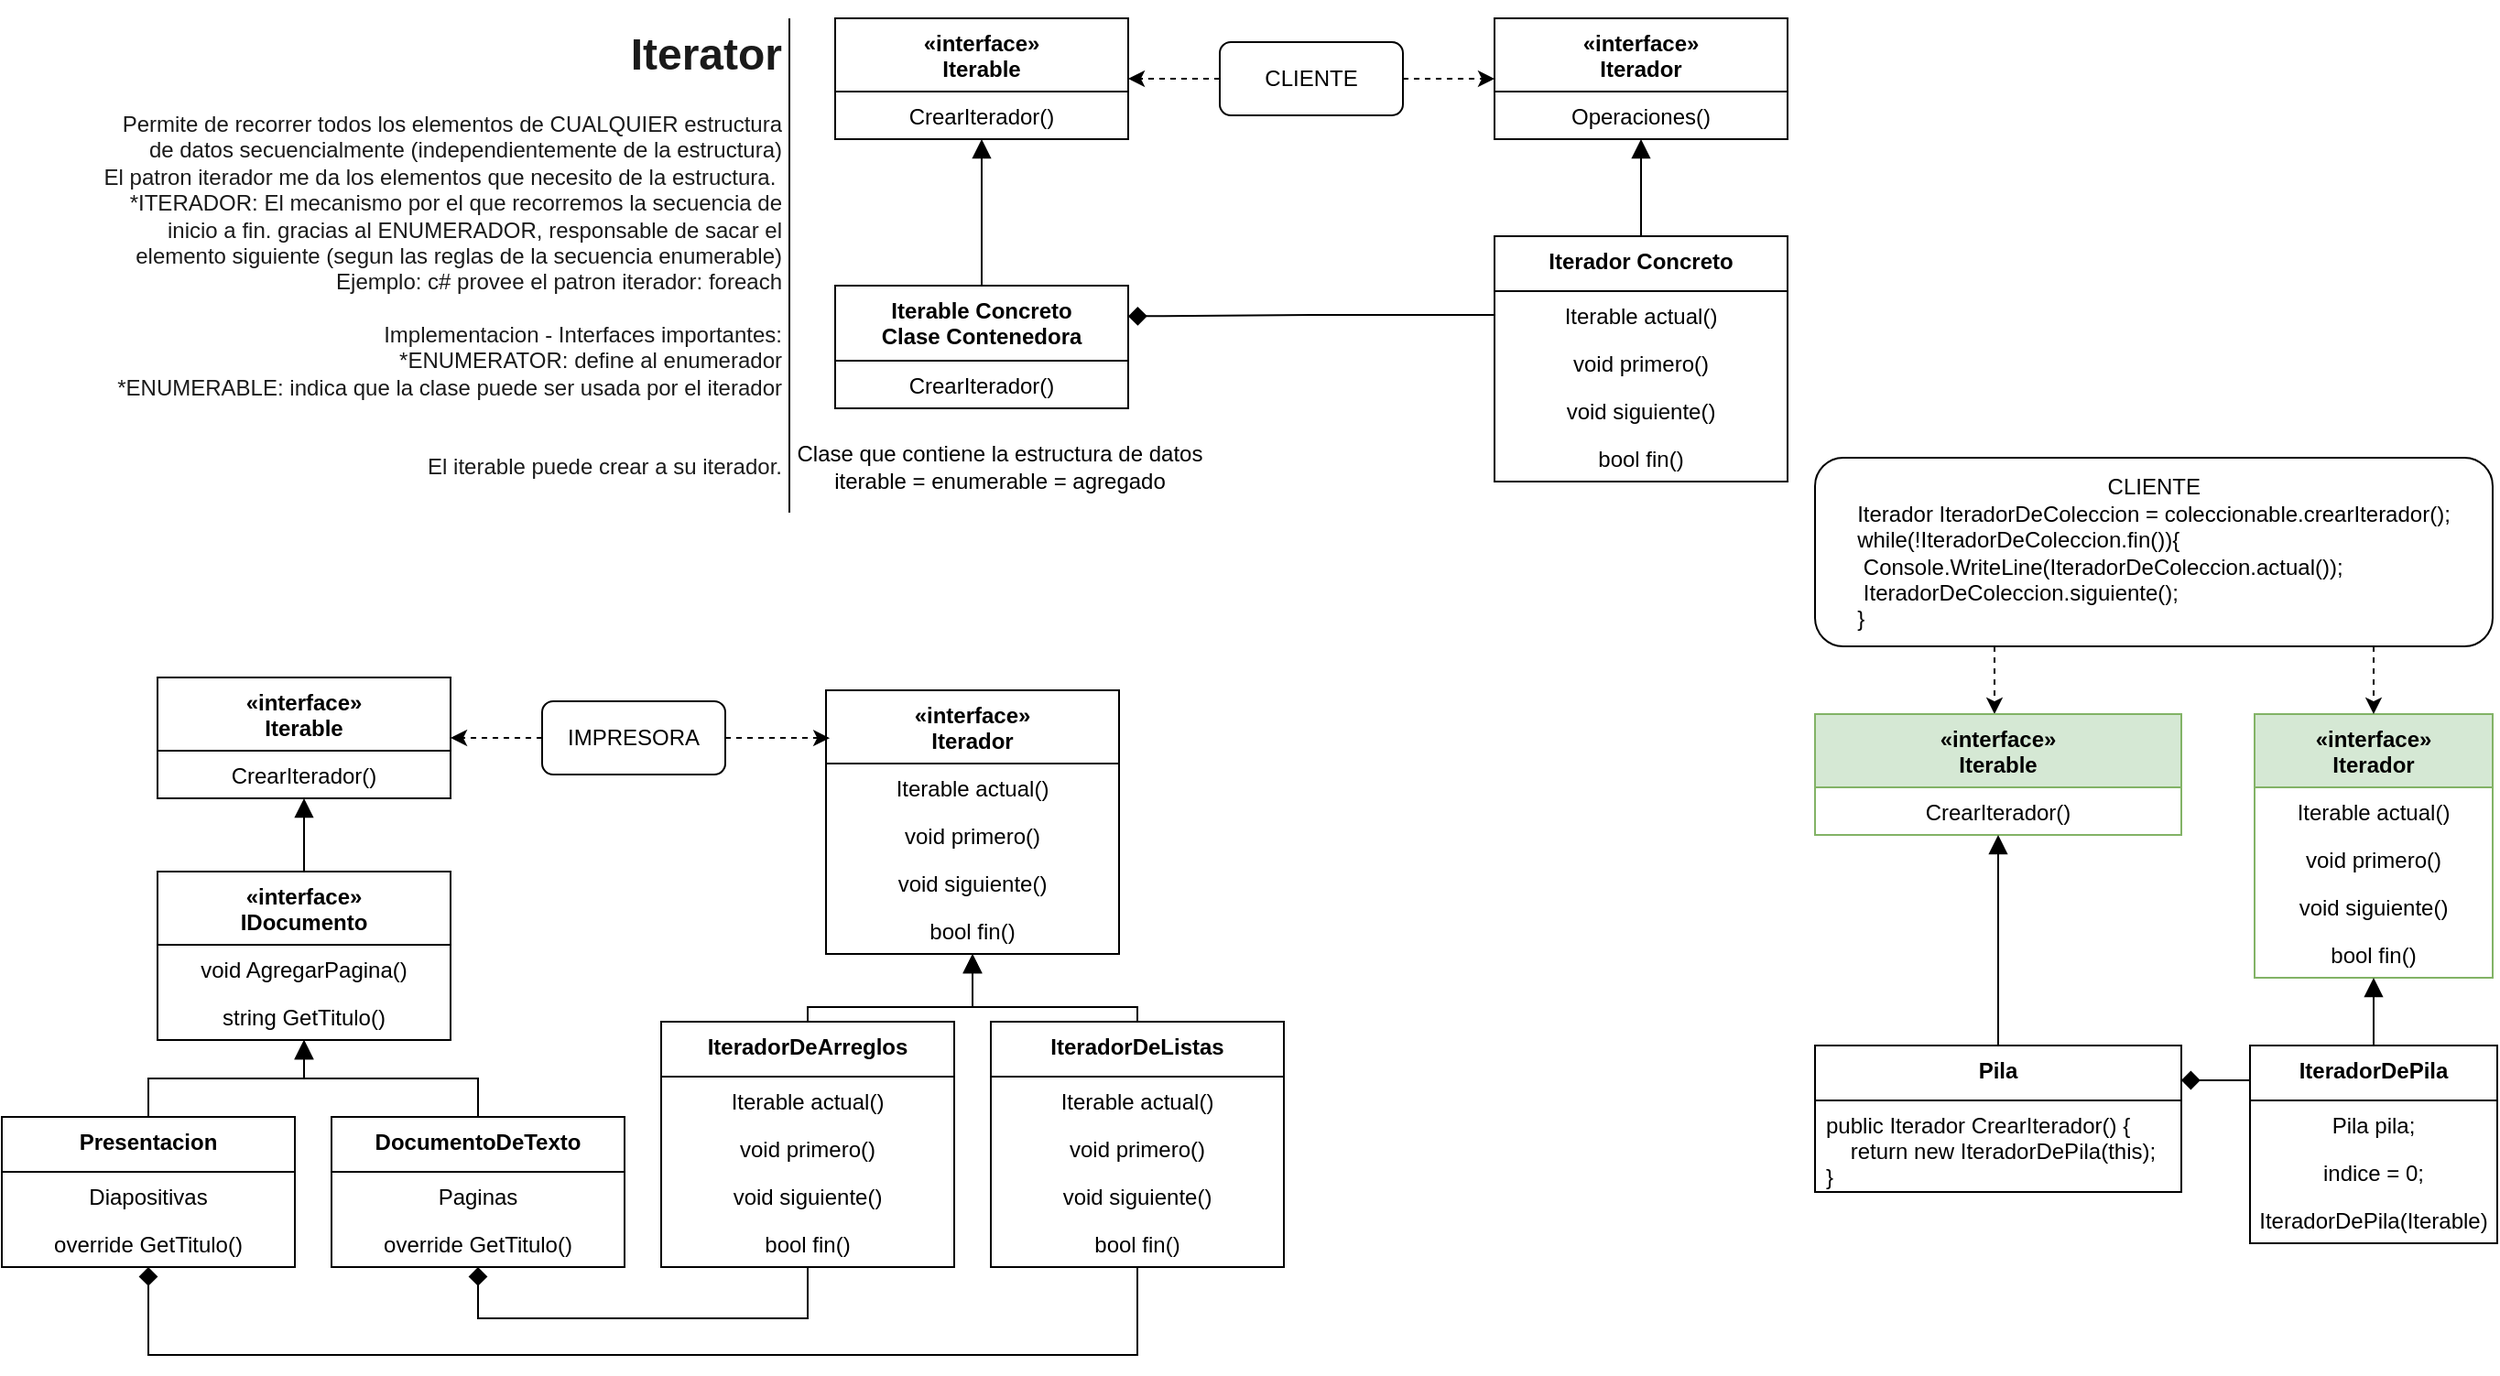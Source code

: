 <mxfile version="14.7.9" type="github" pages="2">
  <diagram name="2 Iterator" id="e7e014a7-5840-1c2e-5031-d8a46d1fe8dd">
    <mxGraphModel dx="2037" dy="520" grid="1" gridSize="10" guides="1" tooltips="1" connect="1" arrows="1" fold="1" page="1" pageScale="1" pageWidth="1169" pageHeight="826" background="#ffffff" math="0" shadow="0">
      <root>
        <mxCell id="0" />
        <mxCell id="1" parent="0" />
        <mxCell id="JFeSRVVw9KBUbHDQCU6g-44" value="«interface»&#xa;Iterable" style="swimlane;fontStyle=1;align=center;verticalAlign=top;childLayout=stackLayout;horizontal=1;startSize=40;horizontalStack=0;resizeParent=1;resizeParentMax=0;resizeLast=0;collapsible=1;marginBottom=0;" parent="1" vertex="1">
          <mxGeometry x="415" y="10" width="160" height="66" as="geometry" />
        </mxCell>
        <mxCell id="JFeSRVVw9KBUbHDQCU6g-47" value="CrearIterador()" style="text;strokeColor=none;fillColor=none;align=center;verticalAlign=top;spacingLeft=4;spacingRight=4;overflow=hidden;rotatable=0;points=[[0,0.5],[1,0.5]];portConstraint=eastwest;" parent="JFeSRVVw9KBUbHDQCU6g-44" vertex="1">
          <mxGeometry y="40" width="160" height="26" as="geometry" />
        </mxCell>
        <mxCell id="JFeSRVVw9KBUbHDQCU6g-48" value="«interface»&#xa;Iterador" style="swimlane;fontStyle=1;align=center;verticalAlign=top;childLayout=stackLayout;horizontal=1;startSize=40;horizontalStack=0;resizeParent=1;resizeParentMax=0;resizeLast=0;collapsible=1;marginBottom=0;" parent="1" vertex="1">
          <mxGeometry x="775" y="10" width="160" height="66" as="geometry" />
        </mxCell>
        <mxCell id="JFeSRVVw9KBUbHDQCU6g-49" value="Operaciones()" style="text;strokeColor=none;fillColor=none;align=center;verticalAlign=top;spacingLeft=4;spacingRight=4;overflow=hidden;rotatable=0;points=[[0,0.5],[1,0.5]];portConstraint=eastwest;" parent="JFeSRVVw9KBUbHDQCU6g-48" vertex="1">
          <mxGeometry y="40" width="160" height="26" as="geometry" />
        </mxCell>
        <mxCell id="JFeSRVVw9KBUbHDQCU6g-50" value="&lt;h1 style=&quot;text-align: right&quot;&gt;&lt;font color=&quot;#1a1a1a&quot;&gt;Iterator&lt;/font&gt;&lt;/h1&gt;&lt;p&gt;&lt;/p&gt;&lt;div style=&quot;text-align: right&quot;&gt;&lt;span style=&quot;color: rgb(26 , 26 , 26)&quot;&gt;Permite de recorrer todos los elementos de CUALQUIER estructura de datos secuencialmente (independientemente de la estructura)&lt;/span&gt;&lt;/div&gt;&lt;font color=&quot;#1a1a1a&quot;&gt;&lt;div style=&quot;text-align: right&quot;&gt;&lt;span&gt;El patron iterador me da los elementos que necesito de la estructura.&amp;nbsp;&lt;/span&gt;&lt;/div&gt;&lt;div style=&quot;text-align: right&quot;&gt;&lt;span&gt;&amp;nbsp;*ITERADOR: El mecanismo por el que recorremos la secuencia de inicio a fin. gracias al&amp;nbsp;&lt;/span&gt;&lt;span&gt;ENUMERADOR, responsable de sacar el elemento siguiente (segun las reglas de la secuencia enumerable)&lt;/span&gt;&lt;/div&gt;&lt;div style=&quot;text-align: right&quot;&gt;&lt;span&gt;Ejemplo: c# provee el patron iterador: foreach&lt;/span&gt;&lt;/div&gt;&lt;div style=&quot;text-align: right&quot;&gt;&lt;span&gt;&lt;br&gt;&lt;/span&gt;&lt;/div&gt;&lt;div style=&quot;text-align: right&quot;&gt;&lt;span&gt;Implementacion - Interfaces importantes:&lt;/span&gt;&lt;/div&gt;&lt;div style=&quot;text-align: right&quot;&gt;&lt;span&gt;&amp;nbsp;*ENUMERATOR: define al enumerador&lt;/span&gt;&lt;/div&gt;&lt;div style=&quot;text-align: right&quot;&gt;&lt;span&gt;&amp;nbsp;*ENUMERABLE: indica que la clase puede ser usada por el iterador&lt;/span&gt;&lt;/div&gt;&lt;div style=&quot;text-align: right&quot;&gt;&lt;span&gt;&lt;br&gt;&lt;/span&gt;&lt;/div&gt;&lt;div style=&quot;text-align: right&quot;&gt;&lt;span&gt;&lt;br&gt;&lt;/span&gt;&lt;/div&gt;&lt;div style=&quot;text-align: right&quot;&gt;&lt;span&gt;El iterable puede crear a su iterador.&lt;/span&gt;&lt;/div&gt;&lt;/font&gt;&lt;p&gt;&lt;/p&gt;" style="text;html=1;strokeColor=none;fillColor=none;spacing=5;spacingTop=-20;whiteSpace=wrap;overflow=hidden;rounded=0;align=center;" parent="1" vertex="1">
          <mxGeometry x="10" y="10" width="380" height="270" as="geometry" />
        </mxCell>
        <mxCell id="JFeSRVVw9KBUbHDQCU6g-52" value="CLIENTE" style="rounded=1;whiteSpace=wrap;html=1;align=center;" parent="1" vertex="1">
          <mxGeometry x="625" y="23" width="100" height="40" as="geometry" />
        </mxCell>
        <mxCell id="JFeSRVVw9KBUbHDQCU6g-53" value="" style="endArrow=classic;html=1;dashed=1;" parent="1" source="JFeSRVVw9KBUbHDQCU6g-52" target="JFeSRVVw9KBUbHDQCU6g-44" edge="1">
          <mxGeometry width="50" height="50" relative="1" as="geometry">
            <mxPoint x="695" y="159" as="sourcePoint" />
            <mxPoint x="745" y="109" as="targetPoint" />
          </mxGeometry>
        </mxCell>
        <mxCell id="JFeSRVVw9KBUbHDQCU6g-54" value="" style="endArrow=classic;html=1;dashed=1;" parent="1" source="JFeSRVVw9KBUbHDQCU6g-52" target="JFeSRVVw9KBUbHDQCU6g-48" edge="1">
          <mxGeometry width="50" height="50" relative="1" as="geometry">
            <mxPoint x="695" y="159" as="sourcePoint" />
            <mxPoint x="745" y="109" as="targetPoint" />
          </mxGeometry>
        </mxCell>
        <mxCell id="JFeSRVVw9KBUbHDQCU6g-55" value="Iterador Concreto" style="swimlane;fontStyle=1;align=center;verticalAlign=top;childLayout=stackLayout;horizontal=1;startSize=30;horizontalStack=0;resizeParent=1;resizeParentMax=0;resizeLast=0;collapsible=1;marginBottom=0;" parent="1" vertex="1">
          <mxGeometry x="775" y="129" width="160" height="134" as="geometry" />
        </mxCell>
        <mxCell id="JFeSRVVw9KBUbHDQCU6g-65" value="Iterable actual()&#xa;" style="text;strokeColor=none;fillColor=none;align=center;verticalAlign=top;spacingLeft=4;spacingRight=4;overflow=hidden;rotatable=0;points=[[0,0.5],[1,0.5]];portConstraint=eastwest;" parent="JFeSRVVw9KBUbHDQCU6g-55" vertex="1">
          <mxGeometry y="30" width="160" height="26" as="geometry" />
        </mxCell>
        <mxCell id="JFeSRVVw9KBUbHDQCU6g-56" value="void primero()&#xa;" style="text;strokeColor=none;fillColor=none;align=center;verticalAlign=top;spacingLeft=4;spacingRight=4;overflow=hidden;rotatable=0;points=[[0,0.5],[1,0.5]];portConstraint=eastwest;" parent="JFeSRVVw9KBUbHDQCU6g-55" vertex="1">
          <mxGeometry y="56" width="160" height="26" as="geometry" />
        </mxCell>
        <mxCell id="JFeSRVVw9KBUbHDQCU6g-64" value="void siguiente()&#xa;" style="text;strokeColor=none;fillColor=none;align=center;verticalAlign=top;spacingLeft=4;spacingRight=4;overflow=hidden;rotatable=0;points=[[0,0.5],[1,0.5]];portConstraint=eastwest;" parent="JFeSRVVw9KBUbHDQCU6g-55" vertex="1">
          <mxGeometry y="82" width="160" height="26" as="geometry" />
        </mxCell>
        <mxCell id="JFeSRVVw9KBUbHDQCU6g-66" value="bool fin()&#xa;" style="text;strokeColor=none;fillColor=none;align=center;verticalAlign=top;spacingLeft=4;spacingRight=4;overflow=hidden;rotatable=0;points=[[0,0.5],[1,0.5]];portConstraint=eastwest;" parent="JFeSRVVw9KBUbHDQCU6g-55" vertex="1">
          <mxGeometry y="108" width="160" height="26" as="geometry" />
        </mxCell>
        <mxCell id="JFeSRVVw9KBUbHDQCU6g-57" value="Iterable Concreto&#xa;Clase Contenedora" style="swimlane;fontStyle=1;align=center;verticalAlign=top;childLayout=stackLayout;horizontal=1;startSize=41;horizontalStack=0;resizeParent=1;resizeParentMax=0;resizeLast=0;collapsible=1;marginBottom=0;" parent="1" vertex="1">
          <mxGeometry x="415" y="156" width="160" height="67" as="geometry" />
        </mxCell>
        <mxCell id="JFeSRVVw9KBUbHDQCU6g-58" value="CrearIterador()" style="text;strokeColor=none;fillColor=none;align=center;verticalAlign=top;spacingLeft=4;spacingRight=4;overflow=hidden;rotatable=0;points=[[0,0.5],[1,0.5]];portConstraint=eastwest;" parent="JFeSRVVw9KBUbHDQCU6g-57" vertex="1">
          <mxGeometry y="41" width="160" height="26" as="geometry" />
        </mxCell>
        <mxCell id="JFeSRVVw9KBUbHDQCU6g-59" value="" style="endArrow=block;html=1;endFill=1;endSize=8;" parent="1" source="JFeSRVVw9KBUbHDQCU6g-57" target="JFeSRVVw9KBUbHDQCU6g-44" edge="1">
          <mxGeometry width="50" height="50" relative="1" as="geometry">
            <mxPoint x="695" y="159" as="sourcePoint" />
            <mxPoint x="745" y="109" as="targetPoint" />
          </mxGeometry>
        </mxCell>
        <mxCell id="JFeSRVVw9KBUbHDQCU6g-60" value="" style="endArrow=block;html=1;endFill=1;endSize=8;" parent="1" source="JFeSRVVw9KBUbHDQCU6g-55" target="JFeSRVVw9KBUbHDQCU6g-48" edge="1">
          <mxGeometry width="50" height="50" relative="1" as="geometry">
            <mxPoint x="615" y="159" as="sourcePoint" />
            <mxPoint x="665" y="109" as="targetPoint" />
          </mxGeometry>
        </mxCell>
        <mxCell id="JFeSRVVw9KBUbHDQCU6g-63" value="Clase que contiene la estructura de datos &lt;br&gt;iterable =&amp;nbsp;enumerable =&amp;nbsp;agregado" style="text;html=1;strokeColor=none;fillColor=none;align=center;verticalAlign=middle;whiteSpace=wrap;rounded=0;" parent="1" vertex="1">
          <mxGeometry x="390" y="230" width="230" height="50" as="geometry" />
        </mxCell>
        <mxCell id="JFeSRVVw9KBUbHDQCU6g-61" value="" style="endArrow=diamond;html=1;endFill=1;endSize=8;exitX=0;exitY=0.5;exitDx=0;exitDy=0;edgeStyle=orthogonalEdgeStyle;rounded=0;entryX=1;entryY=0.25;entryDx=0;entryDy=0;" parent="1" source="JFeSRVVw9KBUbHDQCU6g-65" target="JFeSRVVw9KBUbHDQCU6g-57" edge="1">
          <mxGeometry width="50" height="50" relative="1" as="geometry">
            <mxPoint x="695" y="159" as="sourcePoint" />
            <mxPoint x="745" y="109" as="targetPoint" />
          </mxGeometry>
        </mxCell>
        <mxCell id="JFeSRVVw9KBUbHDQCU6g-67" value="«interface»&#xa;IDocumento" style="swimlane;fontStyle=1;align=center;verticalAlign=top;childLayout=stackLayout;horizontal=1;startSize=40;horizontalStack=0;resizeParent=1;resizeParentMax=0;resizeLast=0;collapsible=1;marginBottom=0;" parent="1" vertex="1">
          <mxGeometry x="45" y="476" width="160" height="92" as="geometry" />
        </mxCell>
        <mxCell id="JFeSRVVw9KBUbHDQCU6g-68" value="void AgregarPagina()" style="text;strokeColor=none;fillColor=none;align=center;verticalAlign=top;spacingLeft=4;spacingRight=4;overflow=hidden;rotatable=0;points=[[0,0.5],[1,0.5]];portConstraint=eastwest;" parent="JFeSRVVw9KBUbHDQCU6g-67" vertex="1">
          <mxGeometry y="40" width="160" height="26" as="geometry" />
        </mxCell>
        <mxCell id="JFeSRVVw9KBUbHDQCU6g-88" value="string GetTitulo()" style="text;strokeColor=none;fillColor=none;align=center;verticalAlign=top;spacingLeft=4;spacingRight=4;overflow=hidden;rotatable=0;points=[[0,0.5],[1,0.5]];portConstraint=eastwest;" parent="JFeSRVVw9KBUbHDQCU6g-67" vertex="1">
          <mxGeometry y="66" width="160" height="26" as="geometry" />
        </mxCell>
        <mxCell id="JFeSRVVw9KBUbHDQCU6g-69" value="«interface»&#xa;Iterador" style="swimlane;fontStyle=1;align=center;verticalAlign=top;childLayout=stackLayout;horizontal=1;startSize=40;horizontalStack=0;resizeParent=1;resizeParentMax=0;resizeLast=0;collapsible=1;marginBottom=0;" parent="1" vertex="1">
          <mxGeometry x="410" y="377" width="160" height="144" as="geometry" />
        </mxCell>
        <mxCell id="JFeSRVVw9KBUbHDQCU6g-104" value="Iterable actual()&#xa;" style="text;strokeColor=none;fillColor=none;align=center;verticalAlign=top;spacingLeft=4;spacingRight=4;overflow=hidden;rotatable=0;points=[[0,0.5],[1,0.5]];portConstraint=eastwest;" parent="JFeSRVVw9KBUbHDQCU6g-69" vertex="1">
          <mxGeometry y="40" width="160" height="26" as="geometry" />
        </mxCell>
        <mxCell id="JFeSRVVw9KBUbHDQCU6g-103" value="void primero()&#xa;" style="text;strokeColor=none;fillColor=none;align=center;verticalAlign=top;spacingLeft=4;spacingRight=4;overflow=hidden;rotatable=0;points=[[0,0.5],[1,0.5]];portConstraint=eastwest;" parent="JFeSRVVw9KBUbHDQCU6g-69" vertex="1">
          <mxGeometry y="66" width="160" height="26" as="geometry" />
        </mxCell>
        <mxCell id="JFeSRVVw9KBUbHDQCU6g-102" value="void siguiente()&#xa;" style="text;strokeColor=none;fillColor=none;align=center;verticalAlign=top;spacingLeft=4;spacingRight=4;overflow=hidden;rotatable=0;points=[[0,0.5],[1,0.5]];portConstraint=eastwest;" parent="JFeSRVVw9KBUbHDQCU6g-69" vertex="1">
          <mxGeometry y="92" width="160" height="26" as="geometry" />
        </mxCell>
        <mxCell id="JFeSRVVw9KBUbHDQCU6g-101" value="bool fin()&#xa;" style="text;strokeColor=none;fillColor=none;align=center;verticalAlign=top;spacingLeft=4;spacingRight=4;overflow=hidden;rotatable=0;points=[[0,0.5],[1,0.5]];portConstraint=eastwest;" parent="JFeSRVVw9KBUbHDQCU6g-69" vertex="1">
          <mxGeometry y="118" width="160" height="26" as="geometry" />
        </mxCell>
        <mxCell id="JFeSRVVw9KBUbHDQCU6g-71" value="IMPRESORA" style="rounded=1;whiteSpace=wrap;html=1;align=center;" parent="1" vertex="1">
          <mxGeometry x="255" y="383" width="100" height="40" as="geometry" />
        </mxCell>
        <mxCell id="JFeSRVVw9KBUbHDQCU6g-72" value="" style="endArrow=classic;html=1;dashed=1;" parent="1" source="JFeSRVVw9KBUbHDQCU6g-71" target="JFeSRVVw9KBUbHDQCU6g-86" edge="1">
          <mxGeometry width="50" height="50" relative="1" as="geometry">
            <mxPoint x="325" y="519" as="sourcePoint" />
            <mxPoint x="375" y="469" as="targetPoint" />
          </mxGeometry>
        </mxCell>
        <mxCell id="JFeSRVVw9KBUbHDQCU6g-73" value="" style="endArrow=classic;html=1;dashed=1;entryX=0.013;entryY=0.181;entryDx=0;entryDy=0;entryPerimeter=0;" parent="1" source="JFeSRVVw9KBUbHDQCU6g-71" target="JFeSRVVw9KBUbHDQCU6g-69" edge="1">
          <mxGeometry width="50" height="50" relative="1" as="geometry">
            <mxPoint x="325" y="519" as="sourcePoint" />
            <mxPoint x="375" y="469" as="targetPoint" />
          </mxGeometry>
        </mxCell>
        <mxCell id="JFeSRVVw9KBUbHDQCU6g-74" value="IteradorDeArreglos" style="swimlane;fontStyle=1;align=center;verticalAlign=top;childLayout=stackLayout;horizontal=1;startSize=30;horizontalStack=0;resizeParent=1;resizeParentMax=0;resizeLast=0;collapsible=1;marginBottom=0;" parent="1" vertex="1">
          <mxGeometry x="320" y="558" width="160" height="134" as="geometry" />
        </mxCell>
        <mxCell id="JFeSRVVw9KBUbHDQCU6g-75" value="Iterable actual()&#xa;" style="text;strokeColor=none;fillColor=none;align=center;verticalAlign=top;spacingLeft=4;spacingRight=4;overflow=hidden;rotatable=0;points=[[0,0.5],[1,0.5]];portConstraint=eastwest;" parent="JFeSRVVw9KBUbHDQCU6g-74" vertex="1">
          <mxGeometry y="30" width="160" height="26" as="geometry" />
        </mxCell>
        <mxCell id="JFeSRVVw9KBUbHDQCU6g-76" value="void primero()&#xa;" style="text;strokeColor=none;fillColor=none;align=center;verticalAlign=top;spacingLeft=4;spacingRight=4;overflow=hidden;rotatable=0;points=[[0,0.5],[1,0.5]];portConstraint=eastwest;" parent="JFeSRVVw9KBUbHDQCU6g-74" vertex="1">
          <mxGeometry y="56" width="160" height="26" as="geometry" />
        </mxCell>
        <mxCell id="JFeSRVVw9KBUbHDQCU6g-77" value="void siguiente()&#xa;" style="text;strokeColor=none;fillColor=none;align=center;verticalAlign=top;spacingLeft=4;spacingRight=4;overflow=hidden;rotatable=0;points=[[0,0.5],[1,0.5]];portConstraint=eastwest;" parent="JFeSRVVw9KBUbHDQCU6g-74" vertex="1">
          <mxGeometry y="82" width="160" height="26" as="geometry" />
        </mxCell>
        <mxCell id="JFeSRVVw9KBUbHDQCU6g-78" value="bool fin()&#xa;" style="text;strokeColor=none;fillColor=none;align=center;verticalAlign=top;spacingLeft=4;spacingRight=4;overflow=hidden;rotatable=0;points=[[0,0.5],[1,0.5]];portConstraint=eastwest;" parent="JFeSRVVw9KBUbHDQCU6g-74" vertex="1">
          <mxGeometry y="108" width="160" height="26" as="geometry" />
        </mxCell>
        <mxCell id="JFeSRVVw9KBUbHDQCU6g-79" value="DocumentoDeTexto" style="swimlane;fontStyle=1;align=center;verticalAlign=top;childLayout=stackLayout;horizontal=1;startSize=30;horizontalStack=0;resizeParent=1;resizeParentMax=0;resizeLast=0;collapsible=1;marginBottom=0;" parent="1" vertex="1">
          <mxGeometry x="140" y="610" width="160" height="82" as="geometry" />
        </mxCell>
        <mxCell id="JFeSRVVw9KBUbHDQCU6g-80" value="Paginas" style="text;strokeColor=none;fillColor=none;align=center;verticalAlign=top;spacingLeft=4;spacingRight=4;overflow=hidden;rotatable=0;points=[[0,0.5],[1,0.5]];portConstraint=eastwest;" parent="JFeSRVVw9KBUbHDQCU6g-79" vertex="1">
          <mxGeometry y="30" width="160" height="26" as="geometry" />
        </mxCell>
        <mxCell id="JFeSRVVw9KBUbHDQCU6g-90" value="override GetTitulo()" style="text;strokeColor=none;fillColor=none;align=center;verticalAlign=top;spacingLeft=4;spacingRight=4;overflow=hidden;rotatable=0;points=[[0,0.5],[1,0.5]];portConstraint=eastwest;" parent="JFeSRVVw9KBUbHDQCU6g-79" vertex="1">
          <mxGeometry y="56" width="160" height="26" as="geometry" />
        </mxCell>
        <mxCell id="JFeSRVVw9KBUbHDQCU6g-81" value="" style="endArrow=block;html=1;endFill=1;endSize=8;edgeStyle=orthogonalEdgeStyle;rounded=0;" parent="1" source="JFeSRVVw9KBUbHDQCU6g-79" target="JFeSRVVw9KBUbHDQCU6g-67" edge="1">
          <mxGeometry width="50" height="50" relative="1" as="geometry">
            <mxPoint x="325" y="572" as="sourcePoint" />
            <mxPoint x="375" y="522" as="targetPoint" />
          </mxGeometry>
        </mxCell>
        <mxCell id="JFeSRVVw9KBUbHDQCU6g-82" value="" style="endArrow=block;html=1;endFill=1;endSize=8;rounded=0;edgeStyle=orthogonalEdgeStyle;" parent="1" source="JFeSRVVw9KBUbHDQCU6g-74" target="JFeSRVVw9KBUbHDQCU6g-69" edge="1">
          <mxGeometry width="50" height="50" relative="1" as="geometry">
            <mxPoint x="245" y="519" as="sourcePoint" />
            <mxPoint x="295" y="469" as="targetPoint" />
            <Array as="points">
              <mxPoint x="400" y="550" />
              <mxPoint x="490" y="550" />
            </Array>
          </mxGeometry>
        </mxCell>
        <mxCell id="JFeSRVVw9KBUbHDQCU6g-84" value="" style="endArrow=diamond;html=1;endFill=1;endSize=8;edgeStyle=orthogonalEdgeStyle;rounded=0;" parent="1" source="JFeSRVVw9KBUbHDQCU6g-105" target="JFeSRVVw9KBUbHDQCU6g-97" edge="1">
          <mxGeometry width="50" height="50" relative="1" as="geometry">
            <mxPoint x="325" y="519" as="sourcePoint" />
            <mxPoint x="375" y="469" as="targetPoint" />
            <Array as="points">
              <mxPoint x="580" y="740" />
              <mxPoint x="40" y="740" />
            </Array>
          </mxGeometry>
        </mxCell>
        <mxCell id="JFeSRVVw9KBUbHDQCU6g-85" value="" style="endArrow=none;html=1;endSize=8;entryX=1;entryY=0;entryDx=0;entryDy=0;exitX=1;exitY=1;exitDx=0;exitDy=0;" parent="1" source="JFeSRVVw9KBUbHDQCU6g-50" target="JFeSRVVw9KBUbHDQCU6g-50" edge="1">
          <mxGeometry width="50" height="50" relative="1" as="geometry">
            <mxPoint x="520" y="230" as="sourcePoint" />
            <mxPoint x="570" y="180" as="targetPoint" />
          </mxGeometry>
        </mxCell>
        <mxCell id="JFeSRVVw9KBUbHDQCU6g-86" value="«interface»&#xa;Iterable" style="swimlane;fontStyle=1;align=center;verticalAlign=top;childLayout=stackLayout;horizontal=1;startSize=40;horizontalStack=0;resizeParent=1;resizeParentMax=0;resizeLast=0;collapsible=1;marginBottom=0;" parent="1" vertex="1">
          <mxGeometry x="45" y="370" width="160" height="66" as="geometry" />
        </mxCell>
        <mxCell id="JFeSRVVw9KBUbHDQCU6g-87" value="CrearIterador()" style="text;strokeColor=none;fillColor=none;align=center;verticalAlign=top;spacingLeft=4;spacingRight=4;overflow=hidden;rotatable=0;points=[[0,0.5],[1,0.5]];portConstraint=eastwest;" parent="JFeSRVVw9KBUbHDQCU6g-86" vertex="1">
          <mxGeometry y="40" width="160" height="26" as="geometry" />
        </mxCell>
        <mxCell id="JFeSRVVw9KBUbHDQCU6g-89" value="" style="endArrow=block;html=1;endFill=1;endSize=8;" parent="1" source="JFeSRVVw9KBUbHDQCU6g-67" target="JFeSRVVw9KBUbHDQCU6g-86" edge="1">
          <mxGeometry width="50" height="50" relative="1" as="geometry">
            <mxPoint x="125" y="610" as="sourcePoint" />
            <mxPoint x="110" y="400" as="targetPoint" />
          </mxGeometry>
        </mxCell>
        <mxCell id="JFeSRVVw9KBUbHDQCU6g-97" value="Presentacion" style="swimlane;fontStyle=1;align=center;verticalAlign=top;childLayout=stackLayout;horizontal=1;startSize=30;horizontalStack=0;resizeParent=1;resizeParentMax=0;resizeLast=0;collapsible=1;marginBottom=0;" parent="1" vertex="1">
          <mxGeometry x="-40" y="610" width="160" height="82" as="geometry" />
        </mxCell>
        <mxCell id="JFeSRVVw9KBUbHDQCU6g-98" value="Diapositivas" style="text;strokeColor=none;fillColor=none;align=center;verticalAlign=top;spacingLeft=4;spacingRight=4;overflow=hidden;rotatable=0;points=[[0,0.5],[1,0.5]];portConstraint=eastwest;" parent="JFeSRVVw9KBUbHDQCU6g-97" vertex="1">
          <mxGeometry y="30" width="160" height="26" as="geometry" />
        </mxCell>
        <mxCell id="JFeSRVVw9KBUbHDQCU6g-99" value="override GetTitulo()" style="text;strokeColor=none;fillColor=none;align=center;verticalAlign=top;spacingLeft=4;spacingRight=4;overflow=hidden;rotatable=0;points=[[0,0.5],[1,0.5]];portConstraint=eastwest;" parent="JFeSRVVw9KBUbHDQCU6g-97" vertex="1">
          <mxGeometry y="56" width="160" height="26" as="geometry" />
        </mxCell>
        <mxCell id="JFeSRVVw9KBUbHDQCU6g-100" value="" style="endArrow=block;html=1;endFill=1;endSize=8;edgeStyle=orthogonalEdgeStyle;rounded=0;" parent="1" source="JFeSRVVw9KBUbHDQCU6g-97" target="JFeSRVVw9KBUbHDQCU6g-67" edge="1">
          <mxGeometry width="50" height="50" relative="1" as="geometry">
            <mxPoint x="325" y="572" as="sourcePoint" />
            <mxPoint x="375" y="522" as="targetPoint" />
          </mxGeometry>
        </mxCell>
        <mxCell id="JFeSRVVw9KBUbHDQCU6g-105" value="IteradorDeListas" style="swimlane;fontStyle=1;align=center;verticalAlign=top;childLayout=stackLayout;horizontal=1;startSize=30;horizontalStack=0;resizeParent=1;resizeParentMax=0;resizeLast=0;collapsible=1;marginBottom=0;" parent="1" vertex="1">
          <mxGeometry x="500" y="558" width="160" height="134" as="geometry" />
        </mxCell>
        <mxCell id="JFeSRVVw9KBUbHDQCU6g-106" value="Iterable actual()&#xa;" style="text;strokeColor=none;fillColor=none;align=center;verticalAlign=top;spacingLeft=4;spacingRight=4;overflow=hidden;rotatable=0;points=[[0,0.5],[1,0.5]];portConstraint=eastwest;" parent="JFeSRVVw9KBUbHDQCU6g-105" vertex="1">
          <mxGeometry y="30" width="160" height="26" as="geometry" />
        </mxCell>
        <mxCell id="JFeSRVVw9KBUbHDQCU6g-107" value="void primero()&#xa;" style="text;strokeColor=none;fillColor=none;align=center;verticalAlign=top;spacingLeft=4;spacingRight=4;overflow=hidden;rotatable=0;points=[[0,0.5],[1,0.5]];portConstraint=eastwest;" parent="JFeSRVVw9KBUbHDQCU6g-105" vertex="1">
          <mxGeometry y="56" width="160" height="26" as="geometry" />
        </mxCell>
        <mxCell id="JFeSRVVw9KBUbHDQCU6g-108" value="void siguiente()&#xa;" style="text;strokeColor=none;fillColor=none;align=center;verticalAlign=top;spacingLeft=4;spacingRight=4;overflow=hidden;rotatable=0;points=[[0,0.5],[1,0.5]];portConstraint=eastwest;" parent="JFeSRVVw9KBUbHDQCU6g-105" vertex="1">
          <mxGeometry y="82" width="160" height="26" as="geometry" />
        </mxCell>
        <mxCell id="JFeSRVVw9KBUbHDQCU6g-109" value="bool fin()&#xa;" style="text;strokeColor=none;fillColor=none;align=center;verticalAlign=top;spacingLeft=4;spacingRight=4;overflow=hidden;rotatable=0;points=[[0,0.5],[1,0.5]];portConstraint=eastwest;" parent="JFeSRVVw9KBUbHDQCU6g-105" vertex="1">
          <mxGeometry y="108" width="160" height="26" as="geometry" />
        </mxCell>
        <mxCell id="JFeSRVVw9KBUbHDQCU6g-110" value="" style="endArrow=block;html=1;endFill=1;endSize=8;rounded=0;edgeStyle=orthogonalEdgeStyle;" parent="1" source="JFeSRVVw9KBUbHDQCU6g-105" target="JFeSRVVw9KBUbHDQCU6g-69" edge="1">
          <mxGeometry width="50" height="50" relative="1" as="geometry">
            <mxPoint x="245" y="519" as="sourcePoint" />
            <mxPoint x="295" y="469" as="targetPoint" />
            <Array as="points">
              <mxPoint x="580" y="550" />
              <mxPoint x="490" y="550" />
            </Array>
          </mxGeometry>
        </mxCell>
        <mxCell id="JFeSRVVw9KBUbHDQCU6g-111" value="" style="endArrow=diamond;html=1;endFill=1;endSize=8;edgeStyle=orthogonalEdgeStyle;rounded=0;" parent="1" source="JFeSRVVw9KBUbHDQCU6g-74" target="JFeSRVVw9KBUbHDQCU6g-79" edge="1">
          <mxGeometry width="50" height="50" relative="1" as="geometry">
            <mxPoint x="325" y="519" as="sourcePoint" />
            <mxPoint x="375" y="469" as="targetPoint" />
            <Array as="points">
              <mxPoint x="400" y="720" />
              <mxPoint x="220" y="720" />
            </Array>
          </mxGeometry>
        </mxCell>
        <mxCell id="2lq2OYKsWKOns44vndsd-4" value="«interface»&#xa;Iterador" style="swimlane;fontStyle=1;align=center;verticalAlign=top;childLayout=stackLayout;horizontal=1;startSize=40;horizontalStack=0;resizeParent=1;resizeParentMax=0;resizeLast=0;collapsible=1;marginBottom=0;fillColor=#d5e8d4;strokeColor=#82b366;" parent="1" vertex="1">
          <mxGeometry x="1190" y="390" width="130" height="144" as="geometry" />
        </mxCell>
        <mxCell id="2lq2OYKsWKOns44vndsd-5" value="Iterable actual()&#xa;" style="text;strokeColor=none;fillColor=none;align=center;verticalAlign=top;spacingLeft=4;spacingRight=4;overflow=hidden;rotatable=0;points=[[0,0.5],[1,0.5]];portConstraint=eastwest;" parent="2lq2OYKsWKOns44vndsd-4" vertex="1">
          <mxGeometry y="40" width="130" height="26" as="geometry" />
        </mxCell>
        <mxCell id="2lq2OYKsWKOns44vndsd-6" value="void primero()&#xa;" style="text;strokeColor=none;fillColor=none;align=center;verticalAlign=top;spacingLeft=4;spacingRight=4;overflow=hidden;rotatable=0;points=[[0,0.5],[1,0.5]];portConstraint=eastwest;" parent="2lq2OYKsWKOns44vndsd-4" vertex="1">
          <mxGeometry y="66" width="130" height="26" as="geometry" />
        </mxCell>
        <mxCell id="2lq2OYKsWKOns44vndsd-7" value="void siguiente()&#xa;" style="text;strokeColor=none;fillColor=none;align=center;verticalAlign=top;spacingLeft=4;spacingRight=4;overflow=hidden;rotatable=0;points=[[0,0.5],[1,0.5]];portConstraint=eastwest;" parent="2lq2OYKsWKOns44vndsd-4" vertex="1">
          <mxGeometry y="92" width="130" height="26" as="geometry" />
        </mxCell>
        <mxCell id="2lq2OYKsWKOns44vndsd-8" value="bool fin()&#xa;" style="text;strokeColor=none;fillColor=none;align=center;verticalAlign=top;spacingLeft=4;spacingRight=4;overflow=hidden;rotatable=0;points=[[0,0.5],[1,0.5]];portConstraint=eastwest;" parent="2lq2OYKsWKOns44vndsd-4" vertex="1">
          <mxGeometry y="118" width="130" height="26" as="geometry" />
        </mxCell>
        <mxCell id="2lq2OYKsWKOns44vndsd-9" value="&lt;div style=&quot;text-align: left&quot;&gt;&amp;nbsp; &amp;nbsp; &amp;nbsp; &amp;nbsp; &amp;nbsp; &amp;nbsp; &amp;nbsp; &amp;nbsp; &amp;nbsp; &amp;nbsp; &amp;nbsp; &amp;nbsp; &amp;nbsp; &amp;nbsp; &amp;nbsp; &amp;nbsp; &amp;nbsp; &amp;nbsp; &amp;nbsp; &amp;nbsp; &amp;nbsp;CLIENTE&lt;/div&gt;&lt;div style=&quot;text-align: left&quot;&gt;Iterador IteradorDeColeccion = coleccionable.crearIterador();&lt;/div&gt;&lt;div style=&quot;text-align: left&quot;&gt;while(!IteradorDeColeccion.fin()){&lt;/div&gt;&lt;div style=&quot;text-align: left&quot;&gt;&lt;span&gt;	&lt;/span&gt;&lt;span style=&quot;white-space: pre&quot;&gt;	&lt;/span&gt;Console.WriteLine(IteradorDeColeccion.actual());&lt;/div&gt;&lt;div style=&quot;text-align: left&quot;&gt;&lt;span&gt;	&lt;/span&gt;&lt;span style=&quot;white-space: pre&quot;&gt;	&lt;/span&gt;IteradorDeColeccion.siguiente();&lt;/div&gt;&lt;div style=&quot;text-align: left&quot;&gt;}&lt;/div&gt;" style="rounded=1;whiteSpace=wrap;html=1;align=center;" parent="1" vertex="1">
          <mxGeometry x="950" y="250" width="370" height="103" as="geometry" />
        </mxCell>
        <mxCell id="2lq2OYKsWKOns44vndsd-10" value="" style="endArrow=classic;html=1;dashed=1;rounded=0;edgeStyle=orthogonalEdgeStyle;" parent="1" source="2lq2OYKsWKOns44vndsd-9" target="2lq2OYKsWKOns44vndsd-23" edge="1">
          <mxGeometry width="50" height="50" relative="1" as="geometry">
            <mxPoint x="1048" y="350" as="sourcePoint" />
            <mxPoint x="1140" y="482" as="targetPoint" />
            <Array as="points">
              <mxPoint x="1048" y="360" />
              <mxPoint x="1048" y="360" />
            </Array>
          </mxGeometry>
        </mxCell>
        <mxCell id="2lq2OYKsWKOns44vndsd-11" value="" style="endArrow=classic;html=1;dashed=1;entryX=0.5;entryY=0;entryDx=0;entryDy=0;edgeStyle=orthogonalEdgeStyle;rounded=0;" parent="1" source="2lq2OYKsWKOns44vndsd-9" target="2lq2OYKsWKOns44vndsd-4" edge="1">
          <mxGeometry width="50" height="50" relative="1" as="geometry">
            <mxPoint x="1090" y="532" as="sourcePoint" />
            <mxPoint x="1140" y="482" as="targetPoint" />
            <Array as="points">
              <mxPoint x="1255" y="360" />
              <mxPoint x="1255" y="360" />
            </Array>
          </mxGeometry>
        </mxCell>
        <mxCell id="2lq2OYKsWKOns44vndsd-22" value="" style="endArrow=diamond;html=1;endFill=1;endSize=8;edgeStyle=orthogonalEdgeStyle;rounded=0;exitX=0.019;exitY=0.139;exitDx=0;exitDy=0;exitPerimeter=0;" parent="1" source="2lq2OYKsWKOns44vndsd-30" target="2lq2OYKsWKOns44vndsd-26" edge="1">
          <mxGeometry width="50" height="50" relative="1" as="geometry">
            <mxPoint x="1090" y="532" as="sourcePoint" />
            <mxPoint x="1140" y="482" as="targetPoint" />
            <Array as="points">
              <mxPoint x="1190" y="590" />
            </Array>
          </mxGeometry>
        </mxCell>
        <mxCell id="2lq2OYKsWKOns44vndsd-23" value="«interface»&#xa;Iterable" style="swimlane;fontStyle=1;align=center;verticalAlign=top;childLayout=stackLayout;horizontal=1;startSize=40;horizontalStack=0;resizeParent=1;resizeParentMax=0;resizeLast=0;collapsible=1;marginBottom=0;fillColor=#d5e8d4;strokeColor=#82b366;" parent="1" vertex="1">
          <mxGeometry x="950" y="390" width="200" height="66" as="geometry" />
        </mxCell>
        <mxCell id="2lq2OYKsWKOns44vndsd-24" value="CrearIterador()" style="text;strokeColor=none;fillColor=none;align=center;verticalAlign=top;spacingLeft=4;spacingRight=4;overflow=hidden;rotatable=0;points=[[0,0.5],[1,0.5]];portConstraint=eastwest;" parent="2lq2OYKsWKOns44vndsd-23" vertex="1">
          <mxGeometry y="40" width="200" height="26" as="geometry" />
        </mxCell>
        <mxCell id="2lq2OYKsWKOns44vndsd-26" value="Pila" style="swimlane;fontStyle=1;align=center;verticalAlign=top;childLayout=stackLayout;horizontal=1;startSize=30;horizontalStack=0;resizeParent=1;resizeParentMax=0;resizeLast=0;collapsible=1;marginBottom=0;" parent="1" vertex="1">
          <mxGeometry x="950" y="571" width="200" height="80" as="geometry" />
        </mxCell>
        <mxCell id="VuRwERCF_Uo-g7NjCJsL-1" value="public Iterador CrearIterador() {&#xa;    return new IteradorDePila(this);&#xa;}" style="text;strokeColor=none;fillColor=none;align=left;verticalAlign=top;spacingLeft=4;spacingRight=4;overflow=hidden;rotatable=0;points=[[0,0.5],[1,0.5]];portConstraint=eastwest;" vertex="1" parent="2lq2OYKsWKOns44vndsd-26">
          <mxGeometry y="30" width="200" height="50" as="geometry" />
        </mxCell>
        <mxCell id="2lq2OYKsWKOns44vndsd-29" value="" style="endArrow=block;html=1;endFill=1;endSize=8;edgeStyle=orthogonalEdgeStyle;rounded=0;" parent="1" source="2lq2OYKsWKOns44vndsd-26" target="2lq2OYKsWKOns44vndsd-23" edge="1">
          <mxGeometry width="50" height="50" relative="1" as="geometry">
            <mxPoint x="1247.5" y="585" as="sourcePoint" />
            <mxPoint x="1047.5" y="581" as="targetPoint" />
          </mxGeometry>
        </mxCell>
        <mxCell id="2lq2OYKsWKOns44vndsd-30" value="IteradorDePila" style="swimlane;fontStyle=1;align=center;verticalAlign=top;childLayout=stackLayout;horizontal=1;startSize=30;horizontalStack=0;resizeParent=1;resizeParentMax=0;resizeLast=0;collapsible=1;marginBottom=0;" parent="1" vertex="1">
          <mxGeometry x="1187.5" y="571" width="135" height="108" as="geometry" />
        </mxCell>
        <mxCell id="VuRwERCF_Uo-g7NjCJsL-2" value="Pila pila;" style="text;strokeColor=none;fillColor=none;align=center;verticalAlign=top;spacingLeft=4;spacingRight=4;overflow=hidden;rotatable=0;points=[[0,0.5],[1,0.5]];portConstraint=eastwest;" vertex="1" parent="2lq2OYKsWKOns44vndsd-30">
          <mxGeometry y="30" width="135" height="26" as="geometry" />
        </mxCell>
        <mxCell id="VuRwERCF_Uo-g7NjCJsL-3" value="indice = 0;" style="text;strokeColor=none;fillColor=none;align=center;verticalAlign=top;spacingLeft=4;spacingRight=4;overflow=hidden;rotatable=0;points=[[0,0.5],[1,0.5]];portConstraint=eastwest;" vertex="1" parent="2lq2OYKsWKOns44vndsd-30">
          <mxGeometry y="56" width="135" height="26" as="geometry" />
        </mxCell>
        <mxCell id="VuRwERCF_Uo-g7NjCJsL-4" value="IteradorDePila(Iterable)" style="text;strokeColor=none;fillColor=none;align=center;verticalAlign=top;spacingLeft=4;spacingRight=4;overflow=hidden;rotatable=0;points=[[0,0.5],[1,0.5]];portConstraint=eastwest;" vertex="1" parent="2lq2OYKsWKOns44vndsd-30">
          <mxGeometry y="82" width="135" height="26" as="geometry" />
        </mxCell>
        <mxCell id="2lq2OYKsWKOns44vndsd-35" value="" style="endArrow=block;html=1;endFill=1;endSize=8;rounded=0;edgeStyle=orthogonalEdgeStyle;" parent="1" source="2lq2OYKsWKOns44vndsd-30" target="2lq2OYKsWKOns44vndsd-4" edge="1">
          <mxGeometry width="50" height="50" relative="1" as="geometry">
            <mxPoint x="1010" y="532" as="sourcePoint" />
            <mxPoint x="1060" y="482" as="targetPoint" />
            <Array as="points">
              <mxPoint x="1255" y="590" />
              <mxPoint x="1255" y="590" />
            </Array>
          </mxGeometry>
        </mxCell>
      </root>
    </mxGraphModel>
  </diagram>
  <diagram id="rHBkNH_Piywcx3Zwn9UF" name="2 Strategy">
    <mxGraphModel dx="868" dy="463" grid="1" gridSize="10" guides="1" tooltips="1" connect="1" arrows="1" fold="1" page="1" pageScale="1" pageWidth="850" pageHeight="1100" math="0" shadow="0">
      <root>
        <mxCell id="YPFpVN-y9JRvUvMn9emC-0" />
        <mxCell id="YPFpVN-y9JRvUvMn9emC-1" parent="YPFpVN-y9JRvUvMn9emC-0" />
        <mxCell id="YPFpVN-y9JRvUvMn9emC-2" value="&lt;h1&gt;&lt;font color=&quot;#1a1a1a&quot;&gt;Strategy&lt;/font&gt;&lt;/h1&gt;&lt;div&gt;&lt;font color=&quot;#1a1a1a&quot;&gt;Las estrategias permiten proporcionar distintas implementaciones de mismo comportamiento.&lt;/font&gt;&lt;/div&gt;&lt;div&gt;&lt;font color=&quot;#1a1a1a&quot;&gt;Define una familia de algoritmos, los encapsula y los hace intercambiables independientemente del cliente que los utilice.&amp;nbsp;&lt;/font&gt;&lt;/div&gt;&lt;div&gt;&lt;font color=&quot;#1a1a1a&quot;&gt;&lt;br&gt;&lt;/font&gt;&lt;/div&gt;&lt;div&gt;&lt;font color=&quot;#1a1a1a&quot;&gt;Son implementaciones del mismo algoritmo con diferentes variantes.&lt;/font&gt;&lt;/div&gt;&lt;div&gt;&lt;font color=&quot;#1a1a1a&quot;&gt;Cada clase implementa su propia variante.&amp;nbsp;&lt;/font&gt;&lt;/div&gt;&lt;div&gt;&lt;font color=&quot;#1a1a1a&quot;&gt;Resulta simple agregar o corregir estrategias.&lt;/font&gt;&lt;/div&gt;&lt;p&gt;&lt;/p&gt;" style="text;html=1;strokeColor=none;fillColor=none;spacing=5;spacingTop=-20;whiteSpace=wrap;overflow=hidden;rounded=0;align=right;" parent="YPFpVN-y9JRvUvMn9emC-1" vertex="1">
          <mxGeometry y="10" width="295" height="200" as="geometry" />
        </mxCell>
        <mxCell id="YPFpVN-y9JRvUvMn9emC-3" value="" style="endArrow=none;html=1;endSize=8;exitX=1;exitY=0;exitDx=0;exitDy=0;entryX=1;entryY=1;entryDx=0;entryDy=0;" parent="YPFpVN-y9JRvUvMn9emC-1" source="YPFpVN-y9JRvUvMn9emC-2" target="YPFpVN-y9JRvUvMn9emC-2" edge="1">
          <mxGeometry width="50" height="50" relative="1" as="geometry">
            <mxPoint x="520" y="120" as="sourcePoint" />
            <mxPoint x="570" y="70" as="targetPoint" />
          </mxGeometry>
        </mxCell>
        <mxCell id="YPFpVN-y9JRvUvMn9emC-4" value="&lt;&lt;interfaz&gt;&gt;&#xa;Estrategia" style="swimlane;fontStyle=1;align=center;verticalAlign=top;childLayout=stackLayout;horizontal=1;startSize=40;horizontalStack=0;resizeParent=1;resizeParentMax=0;resizeLast=0;collapsible=1;marginBottom=0;" parent="YPFpVN-y9JRvUvMn9emC-1" vertex="1">
          <mxGeometry x="540" y="20" width="160" height="66" as="geometry" />
        </mxCell>
        <mxCell id="YPFpVN-y9JRvUvMn9emC-5" value="Algoritmo()" style="text;strokeColor=none;fillColor=none;align=center;verticalAlign=top;spacingLeft=4;spacingRight=4;overflow=hidden;rotatable=0;points=[[0,0.5],[1,0.5]];portConstraint=eastwest;" parent="YPFpVN-y9JRvUvMn9emC-4" vertex="1">
          <mxGeometry y="40" width="160" height="26" as="geometry" />
        </mxCell>
        <mxCell id="YPFpVN-y9JRvUvMn9emC-6" value="EstrategiaConcreta B" style="swimlane;fontStyle=1;align=center;verticalAlign=top;childLayout=stackLayout;horizontal=1;startSize=30;horizontalStack=0;resizeParent=1;resizeParentMax=0;resizeLast=0;collapsible=1;marginBottom=0;" parent="YPFpVN-y9JRvUvMn9emC-1" vertex="1">
          <mxGeometry x="640" y="190" width="160" height="56" as="geometry" />
        </mxCell>
        <mxCell id="YPFpVN-y9JRvUvMn9emC-7" value="Metodo()" style="text;strokeColor=none;fillColor=none;align=center;verticalAlign=top;spacingLeft=4;spacingRight=4;overflow=hidden;rotatable=0;points=[[0,0.5],[1,0.5]];portConstraint=eastwest;" parent="YPFpVN-y9JRvUvMn9emC-6" vertex="1">
          <mxGeometry y="30" width="160" height="26" as="geometry" />
        </mxCell>
        <mxCell id="YPFpVN-y9JRvUvMn9emC-8" value="" style="endArrow=block;html=1;endFill=1;endSize=8;edgeStyle=orthogonalEdgeStyle;rounded=0;" parent="YPFpVN-y9JRvUvMn9emC-1" source="YPFpVN-y9JRvUvMn9emC-6" target="YPFpVN-y9JRvUvMn9emC-4" edge="1">
          <mxGeometry width="50" height="50" relative="1" as="geometry">
            <mxPoint x="385" y="169" as="sourcePoint" />
            <mxPoint x="435" y="119" as="targetPoint" />
          </mxGeometry>
        </mxCell>
        <mxCell id="YPFpVN-y9JRvUvMn9emC-9" value="EstrategiaConcreta A" style="swimlane;fontStyle=1;align=center;verticalAlign=top;childLayout=stackLayout;horizontal=1;startSize=30;horizontalStack=0;resizeParent=1;resizeParentMax=0;resizeLast=0;collapsible=1;marginBottom=0;" parent="YPFpVN-y9JRvUvMn9emC-1" vertex="1">
          <mxGeometry x="440" y="190" width="160" height="56" as="geometry" />
        </mxCell>
        <mxCell id="YPFpVN-y9JRvUvMn9emC-10" value="Metodo()" style="text;strokeColor=none;fillColor=none;align=center;verticalAlign=top;spacingLeft=4;spacingRight=4;overflow=hidden;rotatable=0;points=[[0,0.5],[1,0.5]];portConstraint=eastwest;" parent="YPFpVN-y9JRvUvMn9emC-9" vertex="1">
          <mxGeometry y="30" width="160" height="26" as="geometry" />
        </mxCell>
        <mxCell id="YPFpVN-y9JRvUvMn9emC-11" value="" style="endArrow=block;html=1;endFill=1;endSize=8;edgeStyle=orthogonalEdgeStyle;rounded=0;exitX=0.5;exitY=0;exitDx=0;exitDy=0;" parent="YPFpVN-y9JRvUvMn9emC-1" source="YPFpVN-y9JRvUvMn9emC-9" target="YPFpVN-y9JRvUvMn9emC-4" edge="1">
          <mxGeometry width="50" height="50" relative="1" as="geometry">
            <mxPoint x="385" y="169" as="sourcePoint" />
            <mxPoint x="435" y="119" as="targetPoint" />
          </mxGeometry>
        </mxCell>
        <mxCell id="YPFpVN-y9JRvUvMn9emC-12" value="Contexto" style="swimlane;fontStyle=1;align=center;verticalAlign=top;childLayout=stackLayout;horizontal=1;startSize=30;horizontalStack=0;resizeParent=1;resizeParentMax=0;resizeLast=0;collapsible=1;marginBottom=0;" parent="YPFpVN-y9JRvUvMn9emC-1" vertex="1">
          <mxGeometry x="330" y="20" width="160" height="56" as="geometry" />
        </mxCell>
        <mxCell id="YPFpVN-y9JRvUvMn9emC-13" value="accion()" style="text;strokeColor=none;fillColor=none;align=center;verticalAlign=top;spacingLeft=4;spacingRight=4;overflow=hidden;rotatable=0;points=[[0,0.5],[1,0.5]];portConstraint=eastwest;" parent="YPFpVN-y9JRvUvMn9emC-12" vertex="1">
          <mxGeometry y="30" width="160" height="26" as="geometry" />
        </mxCell>
        <mxCell id="YPFpVN-y9JRvUvMn9emC-14" value="" style="endArrow=diamond;html=1;endFill=1;endSize=8;edgeStyle=orthogonalEdgeStyle;rounded=0;" parent="YPFpVN-y9JRvUvMn9emC-1" source="YPFpVN-y9JRvUvMn9emC-4" target="YPFpVN-y9JRvUvMn9emC-12" edge="1">
          <mxGeometry width="50" height="50" relative="1" as="geometry">
            <mxPoint x="715" y="26.5" as="sourcePoint" />
            <mxPoint x="810" y="146.64" as="targetPoint" />
            <Array as="points">
              <mxPoint x="530" y="40" />
              <mxPoint x="530" y="40" />
            </Array>
          </mxGeometry>
        </mxCell>
        <mxCell id="YPFpVN-y9JRvUvMn9emC-15" value="&lt;&lt;interfaz&gt;&gt;&#xa;Politica de Venta" style="swimlane;fontStyle=1;align=center;verticalAlign=top;childLayout=stackLayout;horizontal=1;startSize=40;horizontalStack=0;resizeParent=1;resizeParentMax=0;resizeLast=0;collapsible=1;marginBottom=0;" parent="YPFpVN-y9JRvUvMn9emC-1" vertex="1">
          <mxGeometry x="290" y="290" width="160" height="66" as="geometry" />
        </mxCell>
        <mxCell id="YPFpVN-y9JRvUvMn9emC-16" value="vender(int cantidad)" style="text;strokeColor=none;fillColor=none;align=center;verticalAlign=top;spacingLeft=4;spacingRight=4;overflow=hidden;rotatable=0;points=[[0,0.5],[1,0.5]];portConstraint=eastwest;" parent="YPFpVN-y9JRvUvMn9emC-15" vertex="1">
          <mxGeometry y="40" width="160" height="26" as="geometry" />
        </mxCell>
        <mxCell id="YPFpVN-y9JRvUvMn9emC-17" value="Por Columnas" style="swimlane;fontStyle=1;align=center;verticalAlign=top;childLayout=stackLayout;horizontal=1;startSize=30;horizontalStack=0;resizeParent=1;resizeParentMax=0;resizeLast=0;collapsible=1;marginBottom=0;" parent="YPFpVN-y9JRvUvMn9emC-1" vertex="1">
          <mxGeometry x="290" y="440" width="160" height="56" as="geometry" />
        </mxCell>
        <mxCell id="YPFpVN-y9JRvUvMn9emC-18" value="vender(int cantidad)" style="text;strokeColor=none;fillColor=none;align=center;verticalAlign=top;spacingLeft=4;spacingRight=4;overflow=hidden;rotatable=0;points=[[0,0.5],[1,0.5]];portConstraint=eastwest;" parent="YPFpVN-y9JRvUvMn9emC-17" vertex="1">
          <mxGeometry y="30" width="160" height="26" as="geometry" />
        </mxCell>
        <mxCell id="YPFpVN-y9JRvUvMn9emC-19" value="" style="endArrow=block;html=1;endFill=1;endSize=8;edgeStyle=orthogonalEdgeStyle;rounded=0;" parent="YPFpVN-y9JRvUvMn9emC-1" source="YPFpVN-y9JRvUvMn9emC-17" target="YPFpVN-y9JRvUvMn9emC-15" edge="1">
          <mxGeometry width="50" height="50" relative="1" as="geometry">
            <mxPoint x="135" y="419" as="sourcePoint" />
            <mxPoint x="185" y="369" as="targetPoint" />
          </mxGeometry>
        </mxCell>
        <mxCell id="YPFpVN-y9JRvUvMn9emC-20" value="Por Filas" style="swimlane;fontStyle=1;align=center;verticalAlign=top;childLayout=stackLayout;horizontal=1;startSize=30;horizontalStack=0;resizeParent=1;resizeParentMax=0;resizeLast=0;collapsible=1;marginBottom=0;" parent="YPFpVN-y9JRvUvMn9emC-1" vertex="1">
          <mxGeometry x="90" y="440" width="160" height="56" as="geometry" />
        </mxCell>
        <mxCell id="YPFpVN-y9JRvUvMn9emC-21" value="vender(int cantidad)" style="text;strokeColor=none;fillColor=none;align=center;verticalAlign=top;spacingLeft=4;spacingRight=4;overflow=hidden;rotatable=0;points=[[0,0.5],[1,0.5]];portConstraint=eastwest;" parent="YPFpVN-y9JRvUvMn9emC-20" vertex="1">
          <mxGeometry y="30" width="160" height="26" as="geometry" />
        </mxCell>
        <mxCell id="YPFpVN-y9JRvUvMn9emC-22" value="" style="endArrow=block;html=1;endFill=1;endSize=8;edgeStyle=orthogonalEdgeStyle;rounded=0;exitX=0.5;exitY=0;exitDx=0;exitDy=0;" parent="YPFpVN-y9JRvUvMn9emC-1" source="YPFpVN-y9JRvUvMn9emC-20" target="YPFpVN-y9JRvUvMn9emC-15" edge="1">
          <mxGeometry width="50" height="50" relative="1" as="geometry">
            <mxPoint x="135" y="419" as="sourcePoint" />
            <mxPoint x="185" y="369" as="targetPoint" />
            <Array as="points">
              <mxPoint x="170" y="420" />
              <mxPoint x="370" y="420" />
            </Array>
          </mxGeometry>
        </mxCell>
        <mxCell id="YPFpVN-y9JRvUvMn9emC-23" value="Sala de Teatro" style="swimlane;fontStyle=1;align=center;verticalAlign=top;childLayout=stackLayout;horizontal=1;startSize=30;horizontalStack=0;resizeParent=1;resizeParentMax=0;resizeLast=0;collapsible=1;marginBottom=0;" parent="YPFpVN-y9JRvUvMn9emC-1" vertex="1">
          <mxGeometry x="40" y="270" width="220" height="134" as="geometry" />
        </mxCell>
        <mxCell id="YPFpVN-y9JRvUvMn9emC-24" value="PoliticaDeVenta politica;" style="text;strokeColor=none;fillColor=none;align=center;verticalAlign=top;spacingLeft=4;spacingRight=4;overflow=hidden;rotatable=0;points=[[0,0.5],[1,0.5]];portConstraint=eastwest;" parent="YPFpVN-y9JRvUvMn9emC-23" vertex="1">
          <mxGeometry y="30" width="220" height="26" as="geometry" />
        </mxCell>
        <mxCell id="YPFpVN-y9JRvUvMn9emC-25" value="Constructor (Politica por defecto)" style="text;strokeColor=none;fillColor=none;align=center;verticalAlign=top;spacingLeft=4;spacingRight=4;overflow=hidden;rotatable=0;points=[[0,0.5],[1,0.5]];portConstraint=eastwest;" parent="YPFpVN-y9JRvUvMn9emC-23" vertex="1">
          <mxGeometry y="56" width="220" height="26" as="geometry" />
        </mxCell>
        <mxCell id="YPFpVN-y9JRvUvMn9emC-26" value="vender(int cantidad) = politica.vender" style="text;strokeColor=none;fillColor=none;align=center;verticalAlign=top;spacingLeft=4;spacingRight=4;overflow=hidden;rotatable=0;points=[[0,0.5],[1,0.5]];portConstraint=eastwest;" parent="YPFpVN-y9JRvUvMn9emC-23" vertex="1">
          <mxGeometry y="82" width="220" height="26" as="geometry" />
        </mxCell>
        <mxCell id="YPFpVN-y9JRvUvMn9emC-27" value="cambiarPoliticaDeVenta()" style="text;strokeColor=none;fillColor=none;align=center;verticalAlign=top;spacingLeft=4;spacingRight=4;overflow=hidden;rotatable=0;points=[[0,0.5],[1,0.5]];portConstraint=eastwest;" parent="YPFpVN-y9JRvUvMn9emC-23" vertex="1">
          <mxGeometry y="108" width="220" height="26" as="geometry" />
        </mxCell>
        <mxCell id="YPFpVN-y9JRvUvMn9emC-28" value="" style="endArrow=diamond;html=1;endFill=1;endSize=8;edgeStyle=orthogonalEdgeStyle;rounded=0;entryX=1;entryY=0.5;entryDx=0;entryDy=0;" parent="YPFpVN-y9JRvUvMn9emC-1" source="YPFpVN-y9JRvUvMn9emC-15" target="YPFpVN-y9JRvUvMn9emC-24" edge="1">
          <mxGeometry width="50" height="50" relative="1" as="geometry">
            <mxPoint x="465" y="276.5" as="sourcePoint" />
            <mxPoint x="560" y="396.64" as="targetPoint" />
            <Array as="points">
              <mxPoint x="280" y="313" />
              <mxPoint x="280" y="313" />
            </Array>
          </mxGeometry>
        </mxCell>
        <mxCell id="YPFpVN-y9JRvUvMn9emC-29" value="Por Bloque" style="swimlane;fontStyle=1;align=center;verticalAlign=top;childLayout=stackLayout;horizontal=1;startSize=30;horizontalStack=0;resizeParent=1;resizeParentMax=0;resizeLast=0;collapsible=1;marginBottom=0;" parent="YPFpVN-y9JRvUvMn9emC-1" vertex="1">
          <mxGeometry x="490" y="440" width="160" height="56" as="geometry" />
        </mxCell>
        <mxCell id="YPFpVN-y9JRvUvMn9emC-30" value="vender(int cantidad)" style="text;strokeColor=none;fillColor=none;align=center;verticalAlign=top;spacingLeft=4;spacingRight=4;overflow=hidden;rotatable=0;points=[[0,0.5],[1,0.5]];portConstraint=eastwest;" parent="YPFpVN-y9JRvUvMn9emC-29" vertex="1">
          <mxGeometry y="30" width="160" height="26" as="geometry" />
        </mxCell>
        <mxCell id="YPFpVN-y9JRvUvMn9emC-31" value="" style="endArrow=block;html=1;endFill=1;endSize=8;edgeStyle=orthogonalEdgeStyle;rounded=0;" parent="YPFpVN-y9JRvUvMn9emC-1" source="YPFpVN-y9JRvUvMn9emC-29" target="YPFpVN-y9JRvUvMn9emC-15" edge="1">
          <mxGeometry width="50" height="50" relative="1" as="geometry">
            <mxPoint x="135" y="419" as="sourcePoint" />
            <mxPoint x="185" y="369" as="targetPoint" />
            <Array as="points">
              <mxPoint x="570" y="420" />
              <mxPoint x="370" y="420" />
            </Array>
          </mxGeometry>
        </mxCell>
        <mxCell id="IIMnGfmYf1-3YYUoe1mP-0" value="&lt;&lt;interfaz&gt;&gt;&#xa;EstrategiaDeComparacion" style="swimlane;fontStyle=1;align=center;verticalAlign=top;childLayout=stackLayout;horizontal=1;startSize=40;horizontalStack=0;resizeParent=1;resizeParentMax=0;resizeLast=0;collapsible=1;marginBottom=0;fillColor=#d5e8d4;strokeColor=#82b366;" vertex="1" parent="YPFpVN-y9JRvUvMn9emC-1">
          <mxGeometry x="425" y="560" width="160" height="118" as="geometry" />
        </mxCell>
        <mxCell id="IIMnGfmYf1-3YYUoe1mP-1" value="sosIgual(comp1, comp2);" style="text;strokeColor=none;fillColor=none;align=center;verticalAlign=top;spacingLeft=4;spacingRight=4;overflow=hidden;rotatable=0;points=[[0,0.5],[1,0.5]];portConstraint=eastwest;" vertex="1" parent="IIMnGfmYf1-3YYUoe1mP-0">
          <mxGeometry y="40" width="160" height="26" as="geometry" />
        </mxCell>
        <mxCell id="IIMnGfmYf1-3YYUoe1mP-13" value="sosMenor(comp1, comp2);" style="text;strokeColor=none;fillColor=none;align=center;verticalAlign=top;spacingLeft=4;spacingRight=4;overflow=hidden;rotatable=0;points=[[0,0.5],[1,0.5]];portConstraint=eastwest;" vertex="1" parent="IIMnGfmYf1-3YYUoe1mP-0">
          <mxGeometry y="66" width="160" height="26" as="geometry" />
        </mxCell>
        <mxCell id="IIMnGfmYf1-3YYUoe1mP-14" value="sosMayor(comp1, comp2);" style="text;strokeColor=none;fillColor=none;align=center;verticalAlign=top;spacingLeft=4;spacingRight=4;overflow=hidden;rotatable=0;points=[[0,0.5],[1,0.5]];portConstraint=eastwest;" vertex="1" parent="IIMnGfmYf1-3YYUoe1mP-0">
          <mxGeometry y="92" width="160" height="26" as="geometry" />
        </mxCell>
        <mxCell id="IIMnGfmYf1-3YYUoe1mP-2" value="PorCalificacion" style="swimlane;fontStyle=1;align=center;verticalAlign=top;childLayout=stackLayout;horizontal=1;startSize=30;horizontalStack=0;resizeParent=1;resizeParentMax=0;resizeLast=0;collapsible=1;marginBottom=0;" vertex="1" parent="YPFpVN-y9JRvUvMn9emC-1">
          <mxGeometry x="480" y="730" width="105" height="30" as="geometry" />
        </mxCell>
        <mxCell id="IIMnGfmYf1-3YYUoe1mP-4" value="" style="endArrow=block;html=1;endFill=1;endSize=8;edgeStyle=orthogonalEdgeStyle;rounded=0;" edge="1" parent="YPFpVN-y9JRvUvMn9emC-1" source="IIMnGfmYf1-3YYUoe1mP-2" target="IIMnGfmYf1-3YYUoe1mP-0">
          <mxGeometry width="50" height="50" relative="1" as="geometry">
            <mxPoint x="275" y="769" as="sourcePoint" />
            <mxPoint x="325" y="719" as="targetPoint" />
            <Array as="points">
              <mxPoint x="533" y="704" />
              <mxPoint x="470" y="704" />
            </Array>
          </mxGeometry>
        </mxCell>
        <mxCell id="IIMnGfmYf1-3YYUoe1mP-5" value="PorNombre" style="swimlane;fontStyle=1;align=center;verticalAlign=top;childLayout=stackLayout;horizontal=1;startSize=30;horizontalStack=0;resizeParent=1;resizeParentMax=0;resizeLast=0;collapsible=1;marginBottom=0;" vertex="1" parent="YPFpVN-y9JRvUvMn9emC-1">
          <mxGeometry x="357.5" y="730" width="105" height="30" as="geometry" />
        </mxCell>
        <mxCell id="IIMnGfmYf1-3YYUoe1mP-7" value="" style="endArrow=block;html=1;endFill=1;endSize=8;edgeStyle=orthogonalEdgeStyle;rounded=0;exitX=0.5;exitY=0;exitDx=0;exitDy=0;" edge="1" parent="YPFpVN-y9JRvUvMn9emC-1" source="IIMnGfmYf1-3YYUoe1mP-5" target="IIMnGfmYf1-3YYUoe1mP-0">
          <mxGeometry width="50" height="50" relative="1" as="geometry">
            <mxPoint x="275" y="769" as="sourcePoint" />
            <mxPoint x="325" y="719" as="targetPoint" />
            <Array as="points">
              <mxPoint x="410" y="704" />
              <mxPoint x="470" y="704" />
            </Array>
          </mxGeometry>
        </mxCell>
        <mxCell id="IIMnGfmYf1-3YYUoe1mP-8" value="Contexto Alumno" style="swimlane;fontStyle=1;align=center;verticalAlign=top;childLayout=stackLayout;horizontal=1;startSize=30;horizontalStack=0;resizeParent=1;resizeParentMax=0;resizeLast=0;collapsible=1;marginBottom=0;fillColor=#d5e8d4;strokeColor=#82b366;" vertex="1" parent="YPFpVN-y9JRvUvMn9emC-1">
          <mxGeometry x="160" y="560" width="180" height="110" as="geometry" />
        </mxCell>
        <mxCell id="IIMnGfmYf1-3YYUoe1mP-15" value="Estrategia e = new PorNombre;" style="text;strokeColor=none;fillColor=none;align=center;verticalAlign=top;spacingLeft=4;spacingRight=4;overflow=hidden;rotatable=0;points=[[0,0.5],[1,0.5]];portConstraint=eastwest;" vertex="1" parent="IIMnGfmYf1-3YYUoe1mP-8">
          <mxGeometry y="30" width="180" height="26" as="geometry" />
        </mxCell>
        <mxCell id="IIMnGfmYf1-3YYUoe1mP-9" value="sosIgual(comparable) {&#xa;    e.sosIgual(comparable, this);&#xa;}" style="text;strokeColor=none;fillColor=none;align=left;verticalAlign=top;spacingLeft=4;spacingRight=4;overflow=hidden;rotatable=0;points=[[0,0.5],[1,0.5]];portConstraint=eastwest;" vertex="1" parent="IIMnGfmYf1-3YYUoe1mP-8">
          <mxGeometry y="56" width="180" height="54" as="geometry" />
        </mxCell>
        <mxCell id="IIMnGfmYf1-3YYUoe1mP-10" value="" style="endArrow=diamond;html=1;endFill=1;endSize=8;edgeStyle=orthogonalEdgeStyle;rounded=0;" edge="1" parent="YPFpVN-y9JRvUvMn9emC-1" source="IIMnGfmYf1-3YYUoe1mP-0" target="IIMnGfmYf1-3YYUoe1mP-8">
          <mxGeometry width="50" height="50" relative="1" as="geometry">
            <mxPoint x="605" y="626.5" as="sourcePoint" />
            <mxPoint x="700" y="746.64" as="targetPoint" />
            <Array as="points">
              <mxPoint x="390" y="580" />
              <mxPoint x="390" y="580" />
            </Array>
          </mxGeometry>
        </mxCell>
      </root>
    </mxGraphModel>
  </diagram>
</mxfile>
